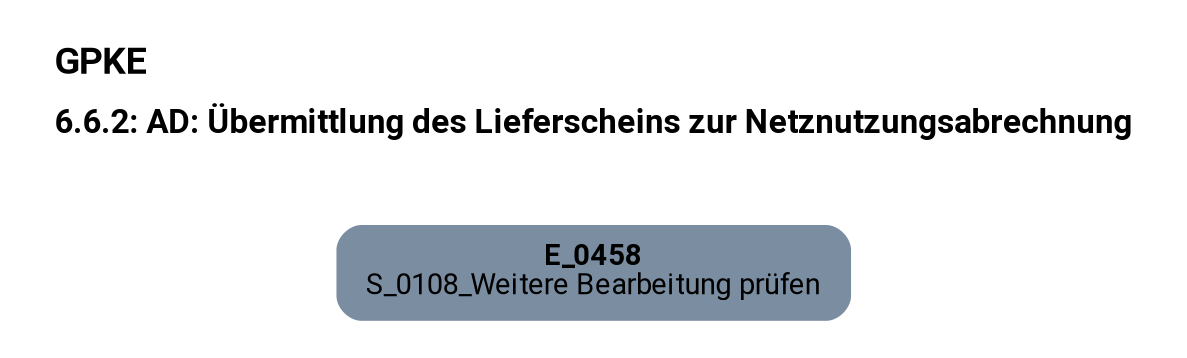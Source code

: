 digraph D {
    labelloc="t";
    label=<<B><FONT POINT-SIZE="18">GPKE</FONT></B><BR align="left"/><BR/><B><FONT POINT-SIZE="16">6.6.2: AD: Übermittlung des Lieferscheins zur Netznutzungsabrechnung</FONT></B><BR align="left"/><BR/><BR/><BR/>>;
    ratio="compress";
    concentrate=true;
    pack=true;
    rankdir=TB;
    packmode="array";
    size="20,20";
    fontsize=12;
    pad=0.25;
    "Empty" [margin="0.2,0.12", shape=box, style="filled,rounded", penwidth=0.0, fillcolor="#7a8da1", label=<<B>E_0458</B><BR align="center"/><FONT>S_0108_Weitere Bearbeitung prüfen</FONT><BR align="center"/>>, fontname="Roboto, sans-serif"];


    bgcolor="transparent";
fontname="Roboto, sans-serif";
}